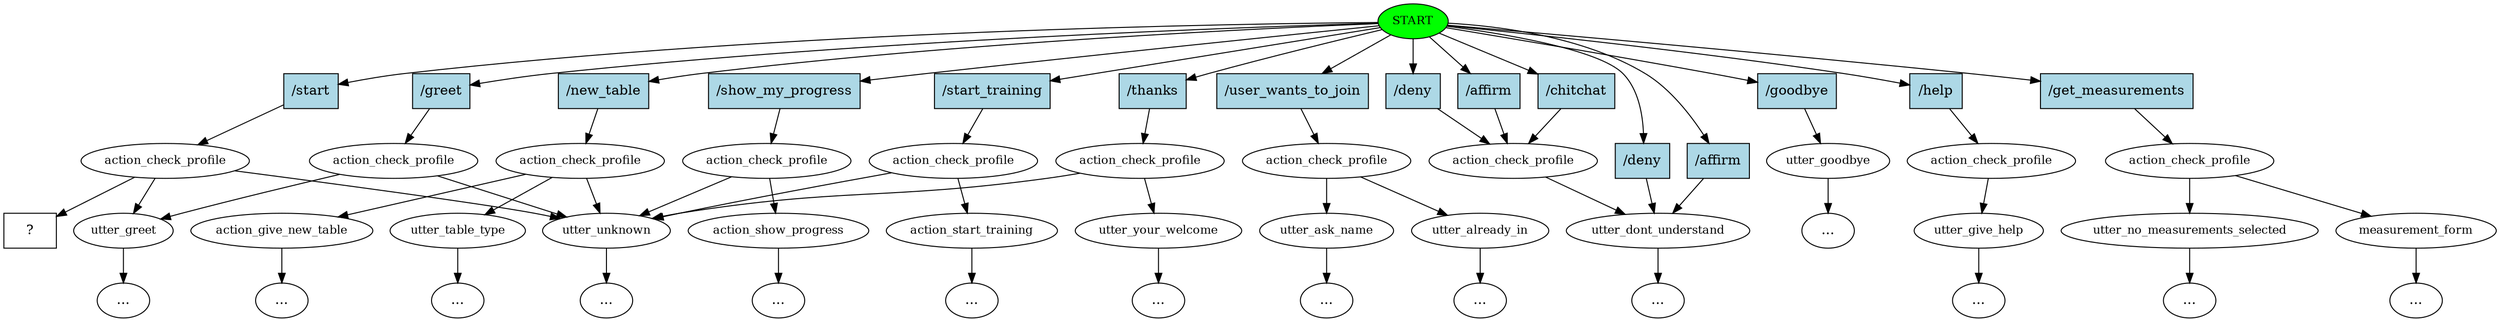 digraph  {
0 [class="start active", fillcolor=green, fontsize=12, label=START, style=filled];
1 [class="", fontsize=12, label=action_check_profile];
2 [class="", fontsize=12, label=utter_greet];
4 [class="", fontsize=12, label=utter_unknown];
5 [class="", fontsize=12, label=action_check_profile];
6 [class="", fontsize=12, label=utter_already_in];
"-5" [class=ellipsis, label="..."];
11 [class=active, fontsize=12, label=action_check_profile];
13 [class="", fontsize=12, label=action_check_profile];
14 [class="", fontsize=12, label=utter_dont_understand];
"-16" [class=ellipsis, label="..."];
27 [class="", fontsize=12, label=utter_goodbye];
"-17" [class=ellipsis, label="..."];
28 [class="", fontsize=12, label=action_check_profile];
29 [class="", fontsize=12, label=utter_give_help];
32 [class="", fontsize=12, label=action_check_profile];
33 [class="", fontsize=12, label=action_give_new_table];
35 [class="", fontsize=12, label=utter_table_type];
"-24" [class=ellipsis, label="..."];
"-25" [class=ellipsis, label="..."];
46 [class="", fontsize=12, label=action_check_profile];
47 [class="", fontsize=12, label=action_show_progress];
"-27" [class=ellipsis, label="..."];
50 [class="", fontsize=12, label=action_check_profile];
51 [class="", fontsize=12, label=action_start_training];
"-29" [class=ellipsis, label="..."];
54 [class="", fontsize=12, label=action_check_profile];
55 [class="", fontsize=12, label=measurement_form];
"-31" [class=ellipsis, label="..."];
57 [class="", fontsize=12, label=utter_no_measurements_selected];
"-32" [class=ellipsis, label="..."];
76 [class="", fontsize=12, label=action_check_profile];
77 [class="", fontsize=12, label=utter_your_welcome];
"-43" [class=ellipsis, label="..."];
99 [class="", fontsize=12, label=utter_ask_name];
"-53" [class=ellipsis, label="..."];
"-55" [class=ellipsis, label="..."];
"-56" [class=ellipsis, label="..."];
"-57" [class=ellipsis, label="..."];
109 [class="intent dashed active", label="  ?  ", shape=rect];
110 [class=intent, fillcolor=lightblue, label="\/greet", shape=rect, style=filled];
111 [class=intent, fillcolor=lightblue, label="\/user_wants_to_join", shape=rect, style=filled];
112 [class="intent active", fillcolor=lightblue, label="\/start", shape=rect, style=filled];
113 [class=intent, fillcolor=lightblue, label="\/chitchat", shape=rect, style=filled];
114 [class=intent, fillcolor=lightblue, label="\/deny", shape=rect, style=filled];
115 [class=intent, fillcolor=lightblue, label="\/affirm", shape=rect, style=filled];
116 [class=intent, fillcolor=lightblue, label="\/goodbye", shape=rect, style=filled];
117 [class=intent, fillcolor=lightblue, label="\/help", shape=rect, style=filled];
118 [class=intent, fillcolor=lightblue, label="\/new_table", shape=rect, style=filled];
119 [class=intent, fillcolor=lightblue, label="\/show_my_progress", shape=rect, style=filled];
120 [class=intent, fillcolor=lightblue, label="\/start_training", shape=rect, style=filled];
121 [class=intent, fillcolor=lightblue, label="\/get_measurements", shape=rect, style=filled];
122 [class=intent, fillcolor=lightblue, label="\/thanks", shape=rect, style=filled];
123 [class=intent, fillcolor=lightblue, label="\/deny", shape=rect, style=filled];
124 [class=intent, fillcolor=lightblue, label="\/affirm", shape=rect, style=filled];
0 -> 110  [class="", key=0];
0 -> 111  [class="", key=0];
0 -> 112  [class=active, key=0];
0 -> 113  [class="", key=0];
0 -> 114  [class="", key=0];
0 -> 115  [class="", key=0];
0 -> 116  [class="", key=0];
0 -> 117  [class="", key=0];
0 -> 118  [class="", key=0];
0 -> 119  [class="", key=0];
0 -> 120  [class="", key=0];
0 -> 121  [class="", key=0];
0 -> 122  [class="", key=0];
0 -> 123  [class="", key=0];
0 -> 124  [class="", key=0];
1 -> 2  [class="", key=NONE, label=""];
1 -> 4  [class="", key=NONE, label=""];
2 -> "-57"  [class="", key=NONE, label=""];
4 -> "-56"  [class="", key=NONE, label=""];
5 -> 6  [class="", key=NONE, label=""];
5 -> 99  [class="", key=NONE, label=""];
6 -> "-5"  [class="", key=NONE, label=""];
11 -> 2  [class="", key=NONE, label=""];
11 -> 4  [class="", key=NONE, label=""];
11 -> 109  [class=active, key=NONE, label=""];
13 -> 14  [class="", key=NONE, label=""];
14 -> "-16"  [class="", key=NONE, label=""];
27 -> "-17"  [class="", key=NONE, label=""];
28 -> 29  [class="", key=NONE, label=""];
29 -> "-55"  [class="", key=NONE, label=""];
32 -> 33  [class="", key=NONE, label=""];
32 -> 35  [class="", key=NONE, label=""];
32 -> 4  [class="", key=NONE, label=""];
33 -> "-24"  [class="", key=NONE, label=""];
35 -> "-25"  [class="", key=NONE, label=""];
46 -> 47  [class="", key=NONE, label=""];
46 -> 4  [class="", key=NONE, label=""];
47 -> "-27"  [class="", key=NONE, label=""];
50 -> 51  [class="", key=NONE, label=""];
50 -> 4  [class="", key=NONE, label=""];
51 -> "-29"  [class="", key=NONE, label=""];
54 -> 55  [class="", key=NONE, label=""];
54 -> 57  [class="", key=NONE, label=""];
55 -> "-31"  [class="", key=NONE, label=""];
57 -> "-32"  [class="", key=NONE, label=""];
76 -> 77  [class="", key=NONE, label=""];
76 -> 4  [class="", key=NONE, label=""];
77 -> "-43"  [class="", key=NONE, label=""];
99 -> "-53"  [class="", key=NONE, label=""];
110 -> 1  [class="", key=0];
111 -> 5  [class="", key=0];
112 -> 11  [class=active, key=0];
113 -> 13  [class="", key=0];
114 -> 13  [class="", key=0];
115 -> 13  [class="", key=0];
116 -> 27  [class="", key=0];
117 -> 28  [class="", key=0];
118 -> 32  [class="", key=0];
119 -> 46  [class="", key=0];
120 -> 50  [class="", key=0];
121 -> 54  [class="", key=0];
122 -> 76  [class="", key=0];
123 -> 14  [class="", key=0];
124 -> 14  [class="", key=0];
}

